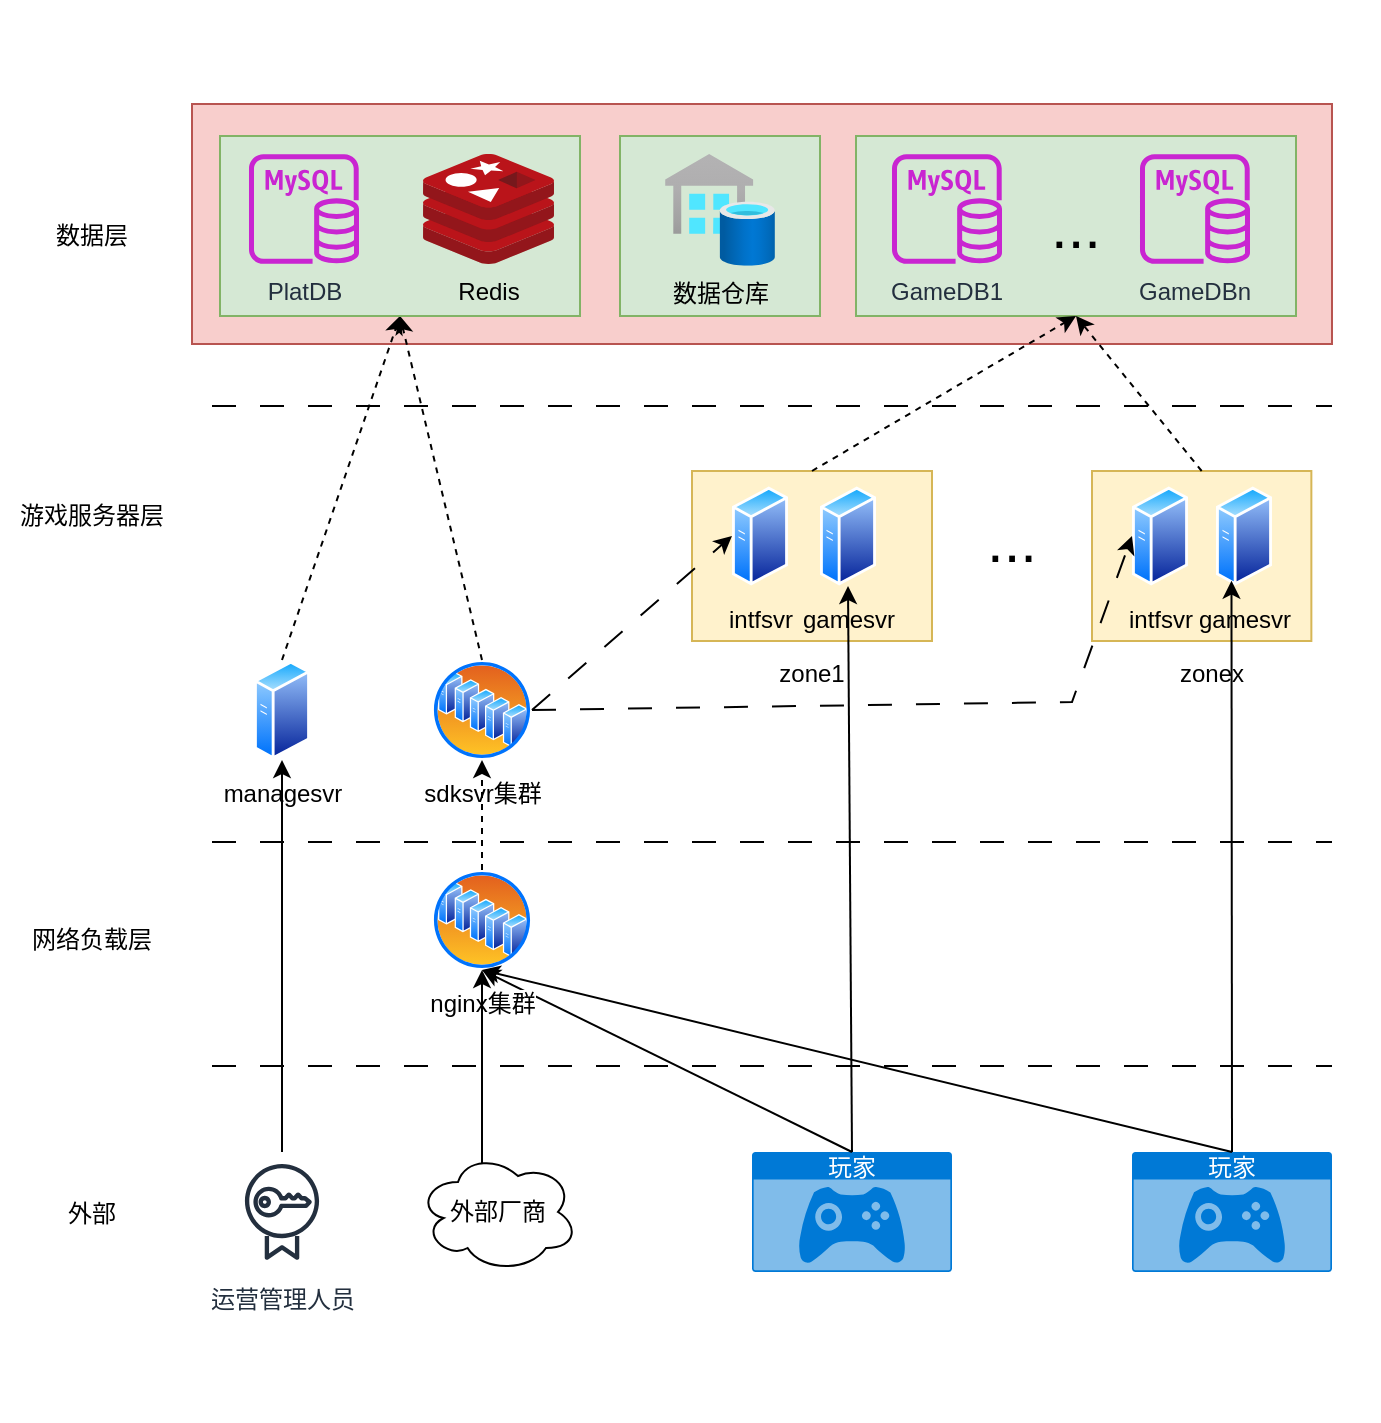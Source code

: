 <mxfile version="24.5.2" type="github">
  <diagram name="第 1 页" id="lp-h-IDp_jfbS1XNpj3D">
    <mxGraphModel dx="1213" dy="746" grid="1" gridSize="10" guides="1" tooltips="1" connect="1" arrows="1" fold="1" page="1" pageScale="1" pageWidth="827" pageHeight="1169" math="0" shadow="0">
      <root>
        <mxCell id="0" />
        <mxCell id="1" parent="0" />
        <mxCell id="fdmkG5_0djtjP1UlIzq4-67" value="" style="rounded=0;whiteSpace=wrap;html=1;fillColor=#f8cecc;strokeColor=#b85450;" vertex="1" parent="1">
          <mxGeometry x="150" y="71" width="570" height="120" as="geometry" />
        </mxCell>
        <mxCell id="fdmkG5_0djtjP1UlIzq4-42" value="" style="rounded=0;whiteSpace=wrap;html=1;fillColor=#fff2cc;strokeColor=#d6b656;" vertex="1" parent="1">
          <mxGeometry x="400" y="254.5" width="120" height="85" as="geometry" />
        </mxCell>
        <mxCell id="fdmkG5_0djtjP1UlIzq4-41" value="" style="rounded=0;whiteSpace=wrap;html=1;fillColor=#d5e8d4;strokeColor=#82b366;container=0;" vertex="1" parent="1">
          <mxGeometry x="364" y="87" width="100" height="90" as="geometry" />
        </mxCell>
        <mxCell id="fdmkG5_0djtjP1UlIzq4-1" value="玩家" style="html=1;whiteSpace=wrap;strokeColor=none;fillColor=#0079D6;labelPosition=center;verticalLabelPosition=middle;verticalAlign=top;align=center;fontSize=12;outlineConnect=0;spacingTop=-6;fontColor=#FFFFFF;sketch=0;shape=mxgraph.sitemap.game;" vertex="1" parent="1">
          <mxGeometry x="430" y="595" width="100" height="60" as="geometry" />
        </mxCell>
        <mxCell id="fdmkG5_0djtjP1UlIzq4-5" value="managesvr" style="image;aspect=fixed;perimeter=ellipsePerimeter;html=1;align=center;shadow=0;dashed=0;spacingTop=3;image=img/lib/active_directory/generic_server.svg;" vertex="1" parent="1">
          <mxGeometry x="181" y="349" width="28.0" height="50" as="geometry" />
        </mxCell>
        <mxCell id="fdmkG5_0djtjP1UlIzq4-6" value="&lt;div&gt;sdksvr集群&lt;/div&gt;" style="image;aspect=fixed;perimeter=ellipsePerimeter;html=1;align=center;shadow=0;dashed=0;spacingTop=3;image=img/lib/active_directory/server_farm.svg;imageBackground=none;" vertex="1" parent="1">
          <mxGeometry x="270" y="349" width="50" height="50" as="geometry" />
        </mxCell>
        <mxCell id="fdmkG5_0djtjP1UlIzq4-7" value="" style="endArrow=classic;html=1;rounded=0;exitX=0.5;exitY=0;exitDx=0;exitDy=0;dashed=1;entryX=0.5;entryY=1;entryDx=0;entryDy=0;" edge="1" parent="1" source="fdmkG5_0djtjP1UlIzq4-5" target="fdmkG5_0djtjP1UlIzq4-20">
          <mxGeometry width="50" height="50" relative="1" as="geometry">
            <mxPoint x="420" y="380" as="sourcePoint" />
            <mxPoint x="520" y="70" as="targetPoint" />
          </mxGeometry>
        </mxCell>
        <mxCell id="fdmkG5_0djtjP1UlIzq4-9" value="" style="endArrow=classic;html=1;rounded=0;exitX=0.5;exitY=0;exitDx=0;exitDy=0;exitPerimeter=0;entryX=0.5;entryY=1;entryDx=0;entryDy=0;" edge="1" parent="1" source="fdmkG5_0djtjP1UlIzq4-1" target="fdmkG5_0djtjP1UlIzq4-25">
          <mxGeometry width="50" height="50" relative="1" as="geometry">
            <mxPoint x="420" y="436" as="sourcePoint" />
            <mxPoint x="470" y="386" as="targetPoint" />
          </mxGeometry>
        </mxCell>
        <mxCell id="fdmkG5_0djtjP1UlIzq4-10" value="" style="endArrow=classic;html=1;rounded=0;exitX=0.5;exitY=0;exitDx=0;exitDy=0;entryX=0.5;entryY=1;entryDx=0;entryDy=0;dashed=1;" edge="1" parent="1" source="fdmkG5_0djtjP1UlIzq4-6" target="fdmkG5_0djtjP1UlIzq4-20">
          <mxGeometry width="50" height="50" relative="1" as="geometry">
            <mxPoint x="420" y="380" as="sourcePoint" />
            <mxPoint x="470" y="330" as="targetPoint" />
          </mxGeometry>
        </mxCell>
        <mxCell id="fdmkG5_0djtjP1UlIzq4-11" value="运营管理人员" style="sketch=0;outlineConnect=0;fontColor=#232F3E;gradientColor=none;strokeColor=#232F3E;fillColor=#ffffff;dashed=0;verticalLabelPosition=bottom;verticalAlign=top;align=center;html=1;fontSize=12;fontStyle=0;aspect=fixed;shape=mxgraph.aws4.resourceIcon;resIcon=mxgraph.aws4.certificate_manager;" vertex="1" parent="1">
          <mxGeometry x="165" y="595" width="60" height="60" as="geometry" />
        </mxCell>
        <mxCell id="fdmkG5_0djtjP1UlIzq4-12" value="" style="endArrow=classic;html=1;rounded=0;entryX=0.5;entryY=1;entryDx=0;entryDy=0;" edge="1" parent="1" source="fdmkG5_0djtjP1UlIzq4-11" target="fdmkG5_0djtjP1UlIzq4-5">
          <mxGeometry width="50" height="50" relative="1" as="geometry">
            <mxPoint x="600" y="500" as="sourcePoint" />
            <mxPoint x="470" y="330" as="targetPoint" />
          </mxGeometry>
        </mxCell>
        <mxCell id="fdmkG5_0djtjP1UlIzq4-13" value="" style="endArrow=classic;html=1;rounded=0;exitX=0.5;exitY=0;exitDx=0;exitDy=0;exitPerimeter=0;entryX=0.5;entryY=1;entryDx=0;entryDy=0;" edge="1" parent="1" source="fdmkG5_0djtjP1UlIzq4-1" target="fdmkG5_0djtjP1UlIzq4-43">
          <mxGeometry width="50" height="50" relative="1" as="geometry">
            <mxPoint x="420" y="380" as="sourcePoint" />
            <mxPoint x="505" y="448" as="targetPoint" />
          </mxGeometry>
        </mxCell>
        <mxCell id="fdmkG5_0djtjP1UlIzq4-19" value="" style="endArrow=none;html=1;rounded=0;dashed=1;dashPattern=12 12;" edge="1" parent="1">
          <mxGeometry width="50" height="50" relative="1" as="geometry">
            <mxPoint x="160" y="552" as="sourcePoint" />
            <mxPoint x="720" y="552" as="targetPoint" />
          </mxGeometry>
        </mxCell>
        <mxCell id="fdmkG5_0djtjP1UlIzq4-20" value="" style="rounded=0;whiteSpace=wrap;html=1;fillColor=#d5e8d4;strokeColor=#82b366;container=0;" vertex="1" parent="1">
          <mxGeometry x="164" y="87" width="180" height="90" as="geometry" />
        </mxCell>
        <mxCell id="fdmkG5_0djtjP1UlIzq4-21" value="Redis" style="image;sketch=0;aspect=fixed;html=1;points=[];align=center;fontSize=12;image=img/lib/mscae/Cache_Redis_Product.svg;container=0;labelBackgroundColor=none;" vertex="1" parent="1">
          <mxGeometry x="265.52" y="96" width="65.48" height="55" as="geometry" />
        </mxCell>
        <mxCell id="fdmkG5_0djtjP1UlIzq4-22" value="PlatDB" style="sketch=0;outlineConnect=0;fontColor=#232F3E;gradientColor=none;fillColor=#C925D1;strokeColor=none;dashed=0;verticalLabelPosition=bottom;verticalAlign=top;align=center;html=1;fontSize=12;fontStyle=0;aspect=fixed;pointerEvents=1;shape=mxgraph.aws4.rds_mysql_instance;container=0;" vertex="1" parent="1">
          <mxGeometry x="178.495" y="96" width="55" height="55" as="geometry" />
        </mxCell>
        <mxCell id="fdmkG5_0djtjP1UlIzq4-24" value="数据仓库" style="image;aspect=fixed;html=1;points=[];align=center;fontSize=12;image=img/lib/azure2/databases/SQL_Data_Warehouses.svg;container=0;labelBackgroundColor=none;" vertex="1" parent="1">
          <mxGeometry x="386.503" y="96" width="55" height="55.85" as="geometry" />
        </mxCell>
        <mxCell id="fdmkG5_0djtjP1UlIzq4-25" value="nginx集群" style="image;aspect=fixed;perimeter=ellipsePerimeter;html=1;align=center;shadow=0;dashed=0;spacingTop=3;image=img/lib/active_directory/server_farm.svg;" vertex="1" parent="1">
          <mxGeometry x="270" y="454" width="50" height="50" as="geometry" />
        </mxCell>
        <mxCell id="fdmkG5_0djtjP1UlIzq4-26" value="" style="endArrow=classic;html=1;rounded=0;exitX=0.5;exitY=0;exitDx=0;exitDy=0;entryX=0.5;entryY=1;entryDx=0;entryDy=0;dashed=1;" edge="1" parent="1" source="fdmkG5_0djtjP1UlIzq4-25" target="fdmkG5_0djtjP1UlIzq4-6">
          <mxGeometry width="50" height="50" relative="1" as="geometry">
            <mxPoint x="420" y="380" as="sourcePoint" />
            <mxPoint x="470" y="330" as="targetPoint" />
          </mxGeometry>
        </mxCell>
        <mxCell id="fdmkG5_0djtjP1UlIzq4-27" value="外部厂商" style="ellipse;shape=cloud;whiteSpace=wrap;html=1;" vertex="1" parent="1">
          <mxGeometry x="263" y="595" width="80" height="60" as="geometry" />
        </mxCell>
        <mxCell id="fdmkG5_0djtjP1UlIzq4-28" value="" style="endArrow=classic;html=1;rounded=0;exitX=0.4;exitY=0.1;exitDx=0;exitDy=0;exitPerimeter=0;entryX=0.5;entryY=1;entryDx=0;entryDy=0;" edge="1" parent="1" source="fdmkG5_0djtjP1UlIzq4-27" target="fdmkG5_0djtjP1UlIzq4-25">
          <mxGeometry width="50" height="50" relative="1" as="geometry">
            <mxPoint x="420" y="436" as="sourcePoint" />
            <mxPoint x="470" y="386" as="targetPoint" />
          </mxGeometry>
        </mxCell>
        <mxCell id="fdmkG5_0djtjP1UlIzq4-29" value="" style="endArrow=none;html=1;rounded=0;dashed=1;dashPattern=12 12;" edge="1" parent="1">
          <mxGeometry width="50" height="50" relative="1" as="geometry">
            <mxPoint x="160" y="440" as="sourcePoint" />
            <mxPoint x="720" y="440" as="targetPoint" />
          </mxGeometry>
        </mxCell>
        <mxCell id="fdmkG5_0djtjP1UlIzq4-30" value="" style="endArrow=none;html=1;rounded=0;dashed=1;dashPattern=12 12;" edge="1" parent="1">
          <mxGeometry width="50" height="50" relative="1" as="geometry">
            <mxPoint x="160" y="222" as="sourcePoint" />
            <mxPoint x="720" y="222" as="targetPoint" />
          </mxGeometry>
        </mxCell>
        <mxCell id="fdmkG5_0djtjP1UlIzq4-31" value="数据层" style="text;strokeColor=none;align=center;fillColor=none;html=1;verticalAlign=middle;whiteSpace=wrap;rounded=0;" vertex="1" parent="1">
          <mxGeometry x="70" y="121.93" width="60" height="30" as="geometry" />
        </mxCell>
        <mxCell id="fdmkG5_0djtjP1UlIzq4-32" value="游戏服务器层" style="text;strokeColor=none;align=center;fillColor=none;html=1;verticalAlign=middle;whiteSpace=wrap;rounded=0;" vertex="1" parent="1">
          <mxGeometry x="55" y="262" width="90" height="30" as="geometry" />
        </mxCell>
        <mxCell id="fdmkG5_0djtjP1UlIzq4-33" value="网络负载层" style="text;strokeColor=none;align=center;fillColor=none;html=1;verticalAlign=middle;whiteSpace=wrap;rounded=0;" vertex="1" parent="1">
          <mxGeometry x="55" y="474" width="90" height="30" as="geometry" />
        </mxCell>
        <mxCell id="fdmkG5_0djtjP1UlIzq4-34" value="外部" style="text;strokeColor=none;align=center;fillColor=none;html=1;verticalAlign=middle;whiteSpace=wrap;rounded=0;" vertex="1" parent="1">
          <mxGeometry x="55" y="611" width="90" height="30" as="geometry" />
        </mxCell>
        <mxCell id="fdmkG5_0djtjP1UlIzq4-35" value="" style="rounded=0;whiteSpace=wrap;html=1;opacity=0;" vertex="1" parent="1">
          <mxGeometry x="55" y="693" width="685" height="36" as="geometry" />
        </mxCell>
        <mxCell id="fdmkG5_0djtjP1UlIzq4-36" value="" style="rounded=0;whiteSpace=wrap;html=1;opacity=0;" vertex="1" parent="1">
          <mxGeometry x="58" y="20" width="685" height="30" as="geometry" />
        </mxCell>
        <mxCell id="fdmkG5_0djtjP1UlIzq4-37" value="&lt;font style=&quot;font-size: 30px;&quot;&gt;...&lt;/font&gt;" style="rounded=0;whiteSpace=wrap;html=1;fillColor=#d5e8d4;strokeColor=#82b366;container=0;" vertex="1" parent="1">
          <mxGeometry x="482" y="87" width="220" height="90" as="geometry" />
        </mxCell>
        <mxCell id="fdmkG5_0djtjP1UlIzq4-38" value="GameDB1" style="sketch=0;outlineConnect=0;fontColor=#232F3E;gradientColor=none;fillColor=#C925D1;strokeColor=none;dashed=0;verticalLabelPosition=bottom;verticalAlign=top;align=center;html=1;fontSize=12;fontStyle=0;aspect=fixed;pointerEvents=1;shape=mxgraph.aws4.rds_mysql_instance;container=0;" vertex="1" parent="1">
          <mxGeometry x="499.995" y="96" width="55" height="55" as="geometry" />
        </mxCell>
        <mxCell id="fdmkG5_0djtjP1UlIzq4-40" value="GameDBn" style="sketch=0;outlineConnect=0;fontColor=#232F3E;gradientColor=none;fillColor=#C925D1;strokeColor=none;dashed=0;verticalLabelPosition=bottom;verticalAlign=top;align=center;html=1;fontSize=12;fontStyle=0;aspect=fixed;pointerEvents=1;shape=mxgraph.aws4.rds_mysql_instance;container=0;" vertex="1" parent="1">
          <mxGeometry x="623.995" y="96" width="55" height="55" as="geometry" />
        </mxCell>
        <mxCell id="fdmkG5_0djtjP1UlIzq4-43" value="gamesvr" style="image;aspect=fixed;perimeter=ellipsePerimeter;html=1;align=center;shadow=0;dashed=0;spacingTop=3;image=img/lib/active_directory/generic_server.svg;labelBackgroundColor=none;" vertex="1" parent="1">
          <mxGeometry x="464" y="262" width="28.0" height="50" as="geometry" />
        </mxCell>
        <mxCell id="fdmkG5_0djtjP1UlIzq4-44" value="intfsvr" style="image;aspect=fixed;perimeter=ellipsePerimeter;html=1;align=center;shadow=0;dashed=0;spacingTop=3;image=img/lib/active_directory/generic_server.svg;labelBackgroundColor=none;" vertex="1" parent="1">
          <mxGeometry x="420" y="262" width="28.0" height="50" as="geometry" />
        </mxCell>
        <mxCell id="fdmkG5_0djtjP1UlIzq4-47" value="" style="endArrow=classic;html=1;rounded=0;exitX=1;exitY=0.5;exitDx=0;exitDy=0;entryX=0;entryY=0.5;entryDx=0;entryDy=0;dashed=1;dashPattern=12 12;" edge="1" parent="1" source="fdmkG5_0djtjP1UlIzq4-6" target="fdmkG5_0djtjP1UlIzq4-44">
          <mxGeometry width="50" height="50" relative="1" as="geometry">
            <mxPoint x="305" y="302" as="sourcePoint" />
            <mxPoint x="253" y="166" as="targetPoint" />
            <Array as="points" />
          </mxGeometry>
        </mxCell>
        <mxCell id="fdmkG5_0djtjP1UlIzq4-51" value="" style="rounded=0;whiteSpace=wrap;html=1;fillColor=#fff2cc;strokeColor=#d6b656;aspect=fixed;" vertex="1" parent="1">
          <mxGeometry x="600" y="254.5" width="109.68" height="85" as="geometry" />
        </mxCell>
        <mxCell id="fdmkG5_0djtjP1UlIzq4-52" value="gamesvr" style="image;aspect=fixed;perimeter=ellipsePerimeter;html=1;align=center;shadow=0;dashed=0;spacingTop=3;image=img/lib/active_directory/generic_server.svg;labelBackgroundColor=none;" vertex="1" parent="1">
          <mxGeometry x="662" y="262" width="28.0" height="50" as="geometry" />
        </mxCell>
        <mxCell id="fdmkG5_0djtjP1UlIzq4-53" value="intfsvr" style="image;aspect=fixed;perimeter=ellipsePerimeter;html=1;align=center;shadow=0;dashed=0;spacingTop=3;image=img/lib/active_directory/generic_server.svg;labelBackgroundColor=none;" vertex="1" parent="1">
          <mxGeometry x="620" y="262" width="28.0" height="50" as="geometry" />
        </mxCell>
        <mxCell id="fdmkG5_0djtjP1UlIzq4-54" value="..." style="text;strokeColor=none;align=center;fillColor=none;html=1;verticalAlign=middle;whiteSpace=wrap;rounded=0;fontSize=30;" vertex="1" parent="1">
          <mxGeometry x="530" y="274" width="60" height="30" as="geometry" />
        </mxCell>
        <mxCell id="fdmkG5_0djtjP1UlIzq4-46" value="zone1" style="text;strokeColor=none;align=center;fillColor=none;html=1;verticalAlign=middle;whiteSpace=wrap;rounded=0;" vertex="1" parent="1">
          <mxGeometry x="430" y="340.5" width="60" height="30" as="geometry" />
        </mxCell>
        <mxCell id="fdmkG5_0djtjP1UlIzq4-58" value="zonex" style="text;strokeColor=none;align=center;fillColor=none;html=1;verticalAlign=middle;whiteSpace=wrap;rounded=0;" vertex="1" parent="1">
          <mxGeometry x="630" y="340.5" width="60" height="30" as="geometry" />
        </mxCell>
        <mxCell id="fdmkG5_0djtjP1UlIzq4-59" value="" style="endArrow=classic;html=1;rounded=0;exitX=1;exitY=0.5;exitDx=0;exitDy=0;entryX=0;entryY=0.5;entryDx=0;entryDy=0;dashed=1;dashPattern=12 12;" edge="1" parent="1" source="fdmkG5_0djtjP1UlIzq4-6" target="fdmkG5_0djtjP1UlIzq4-53">
          <mxGeometry width="50" height="50" relative="1" as="geometry">
            <mxPoint x="305" y="302" as="sourcePoint" />
            <mxPoint x="430" y="277" as="targetPoint" />
            <Array as="points">
              <mxPoint x="590" y="370" />
            </Array>
          </mxGeometry>
        </mxCell>
        <mxCell id="fdmkG5_0djtjP1UlIzq4-60" value="" style="endArrow=classic;html=1;rounded=0;entryX=0.25;entryY=1;entryDx=0;entryDy=0;exitX=0.5;exitY=0;exitDx=0;exitDy=0;exitPerimeter=0;" edge="1" parent="1" source="fdmkG5_0djtjP1UlIzq4-61" target="fdmkG5_0djtjP1UlIzq4-52">
          <mxGeometry width="50" height="50" relative="1" as="geometry">
            <mxPoint x="610" y="600" as="sourcePoint" />
            <mxPoint x="488" y="302" as="targetPoint" />
          </mxGeometry>
        </mxCell>
        <mxCell id="fdmkG5_0djtjP1UlIzq4-61" value="玩家" style="html=1;whiteSpace=wrap;strokeColor=none;fillColor=#0079D6;labelPosition=center;verticalLabelPosition=middle;verticalAlign=top;align=center;fontSize=12;outlineConnect=0;spacingTop=-6;fontColor=#FFFFFF;sketch=0;shape=mxgraph.sitemap.game;" vertex="1" parent="1">
          <mxGeometry x="620" y="595" width="100" height="60" as="geometry" />
        </mxCell>
        <mxCell id="fdmkG5_0djtjP1UlIzq4-62" value="" style="endArrow=classic;html=1;rounded=0;dashed=1;exitX=0.5;exitY=0;exitDx=0;exitDy=0;entryX=0.5;entryY=1;entryDx=0;entryDy=0;" edge="1" parent="1" source="fdmkG5_0djtjP1UlIzq4-42" target="fdmkG5_0djtjP1UlIzq4-37">
          <mxGeometry width="50" height="50" relative="1" as="geometry">
            <mxPoint x="460" y="230" as="sourcePoint" />
            <mxPoint x="608" y="166" as="targetPoint" />
          </mxGeometry>
        </mxCell>
        <mxCell id="fdmkG5_0djtjP1UlIzq4-63" value="" style="endArrow=classic;html=1;rounded=0;exitX=0.5;exitY=0;exitDx=0;exitDy=0;exitPerimeter=0;entryX=0.5;entryY=1;entryDx=0;entryDy=0;" edge="1" parent="1" source="fdmkG5_0djtjP1UlIzq4-61" target="fdmkG5_0djtjP1UlIzq4-25">
          <mxGeometry width="50" height="50" relative="1" as="geometry">
            <mxPoint x="444" y="605" as="sourcePoint" />
            <mxPoint x="305" y="514" as="targetPoint" />
          </mxGeometry>
        </mxCell>
        <mxCell id="fdmkG5_0djtjP1UlIzq4-65" value="" style="endArrow=classic;html=1;rounded=0;entryX=0.5;entryY=1;entryDx=0;entryDy=0;dashed=1;exitX=0.5;exitY=0;exitDx=0;exitDy=0;" edge="1" parent="1" source="fdmkG5_0djtjP1UlIzq4-51" target="fdmkG5_0djtjP1UlIzq4-37">
          <mxGeometry width="50" height="50" relative="1" as="geometry">
            <mxPoint x="470" y="241" as="sourcePoint" />
            <mxPoint x="424" y="166" as="targetPoint" />
          </mxGeometry>
        </mxCell>
      </root>
    </mxGraphModel>
  </diagram>
</mxfile>
